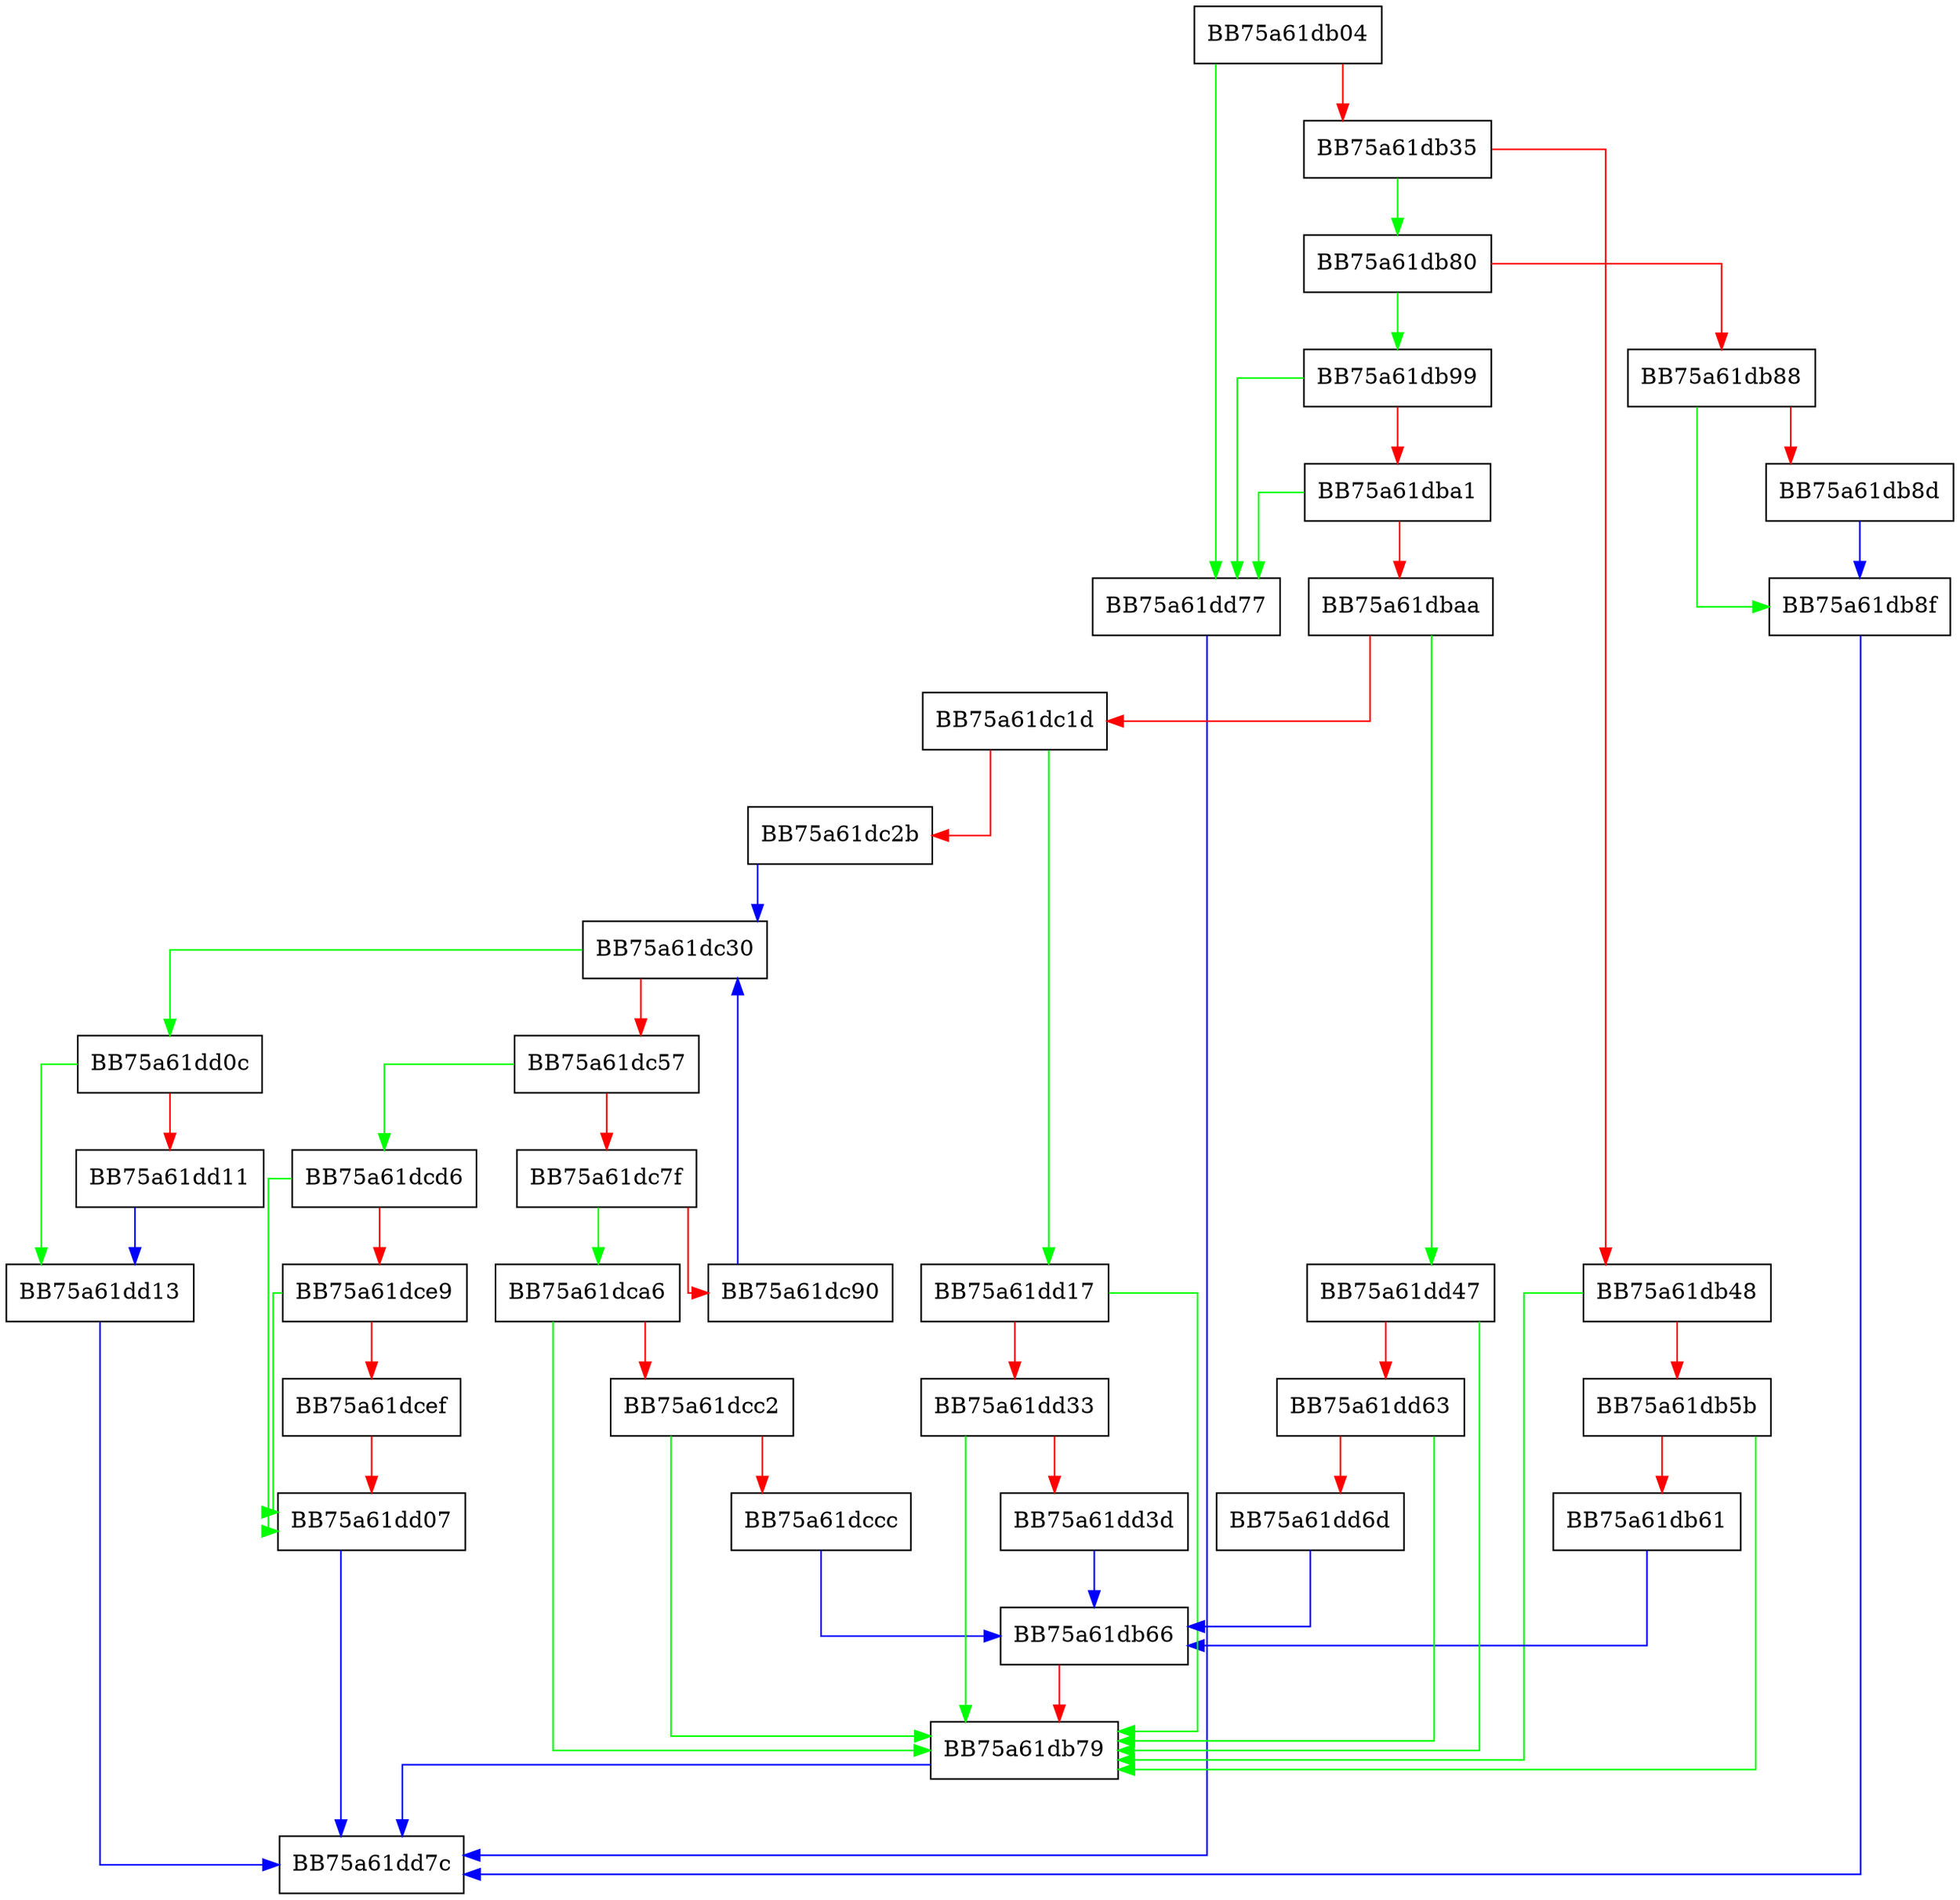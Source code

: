 digraph GetServiceFsHardeningItemsSelfRelative {
  node [shape="box"];
  graph [splines=ortho];
  BB75a61db04 -> BB75a61dd77 [color="green"];
  BB75a61db04 -> BB75a61db35 [color="red"];
  BB75a61db35 -> BB75a61db80 [color="green"];
  BB75a61db35 -> BB75a61db48 [color="red"];
  BB75a61db48 -> BB75a61db79 [color="green"];
  BB75a61db48 -> BB75a61db5b [color="red"];
  BB75a61db5b -> BB75a61db79 [color="green"];
  BB75a61db5b -> BB75a61db61 [color="red"];
  BB75a61db61 -> BB75a61db66 [color="blue"];
  BB75a61db66 -> BB75a61db79 [color="red"];
  BB75a61db79 -> BB75a61dd7c [color="blue"];
  BB75a61db80 -> BB75a61db99 [color="green"];
  BB75a61db80 -> BB75a61db88 [color="red"];
  BB75a61db88 -> BB75a61db8f [color="green"];
  BB75a61db88 -> BB75a61db8d [color="red"];
  BB75a61db8d -> BB75a61db8f [color="blue"];
  BB75a61db8f -> BB75a61dd7c [color="blue"];
  BB75a61db99 -> BB75a61dd77 [color="green"];
  BB75a61db99 -> BB75a61dba1 [color="red"];
  BB75a61dba1 -> BB75a61dd77 [color="green"];
  BB75a61dba1 -> BB75a61dbaa [color="red"];
  BB75a61dbaa -> BB75a61dd47 [color="green"];
  BB75a61dbaa -> BB75a61dc1d [color="red"];
  BB75a61dc1d -> BB75a61dd17 [color="green"];
  BB75a61dc1d -> BB75a61dc2b [color="red"];
  BB75a61dc2b -> BB75a61dc30 [color="blue"];
  BB75a61dc30 -> BB75a61dd0c [color="green"];
  BB75a61dc30 -> BB75a61dc57 [color="red"];
  BB75a61dc57 -> BB75a61dcd6 [color="green"];
  BB75a61dc57 -> BB75a61dc7f [color="red"];
  BB75a61dc7f -> BB75a61dca6 [color="green"];
  BB75a61dc7f -> BB75a61dc90 [color="red"];
  BB75a61dc90 -> BB75a61dc30 [color="blue"];
  BB75a61dca6 -> BB75a61db79 [color="green"];
  BB75a61dca6 -> BB75a61dcc2 [color="red"];
  BB75a61dcc2 -> BB75a61db79 [color="green"];
  BB75a61dcc2 -> BB75a61dccc [color="red"];
  BB75a61dccc -> BB75a61db66 [color="blue"];
  BB75a61dcd6 -> BB75a61dd07 [color="green"];
  BB75a61dcd6 -> BB75a61dce9 [color="red"];
  BB75a61dce9 -> BB75a61dd07 [color="green"];
  BB75a61dce9 -> BB75a61dcef [color="red"];
  BB75a61dcef -> BB75a61dd07 [color="red"];
  BB75a61dd07 -> BB75a61dd7c [color="blue"];
  BB75a61dd0c -> BB75a61dd13 [color="green"];
  BB75a61dd0c -> BB75a61dd11 [color="red"];
  BB75a61dd11 -> BB75a61dd13 [color="blue"];
  BB75a61dd13 -> BB75a61dd7c [color="blue"];
  BB75a61dd17 -> BB75a61db79 [color="green"];
  BB75a61dd17 -> BB75a61dd33 [color="red"];
  BB75a61dd33 -> BB75a61db79 [color="green"];
  BB75a61dd33 -> BB75a61dd3d [color="red"];
  BB75a61dd3d -> BB75a61db66 [color="blue"];
  BB75a61dd47 -> BB75a61db79 [color="green"];
  BB75a61dd47 -> BB75a61dd63 [color="red"];
  BB75a61dd63 -> BB75a61db79 [color="green"];
  BB75a61dd63 -> BB75a61dd6d [color="red"];
  BB75a61dd6d -> BB75a61db66 [color="blue"];
  BB75a61dd77 -> BB75a61dd7c [color="blue"];
}